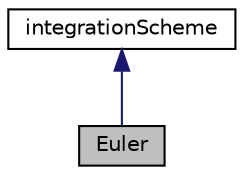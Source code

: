 digraph "Euler"
{
  bgcolor="transparent";
  edge [fontname="Helvetica",fontsize="10",labelfontname="Helvetica",labelfontsize="10"];
  node [fontname="Helvetica",fontsize="10",shape=record];
  Node1 [label="Euler",height=0.2,width=0.4,color="black", fillcolor="grey75", style="filled" fontcolor="black"];
  Node2 -> Node1 [dir="back",color="midnightblue",fontsize="10",style="solid",fontname="Helvetica"];
  Node2 [label="integrationScheme",height=0.2,width=0.4,color="black",URL="$classFoam_1_1integrationScheme.html",tooltip="Base for a set of schemes which integrate simple ODEs which arise from semi-implcit rate expressions..."];
}
